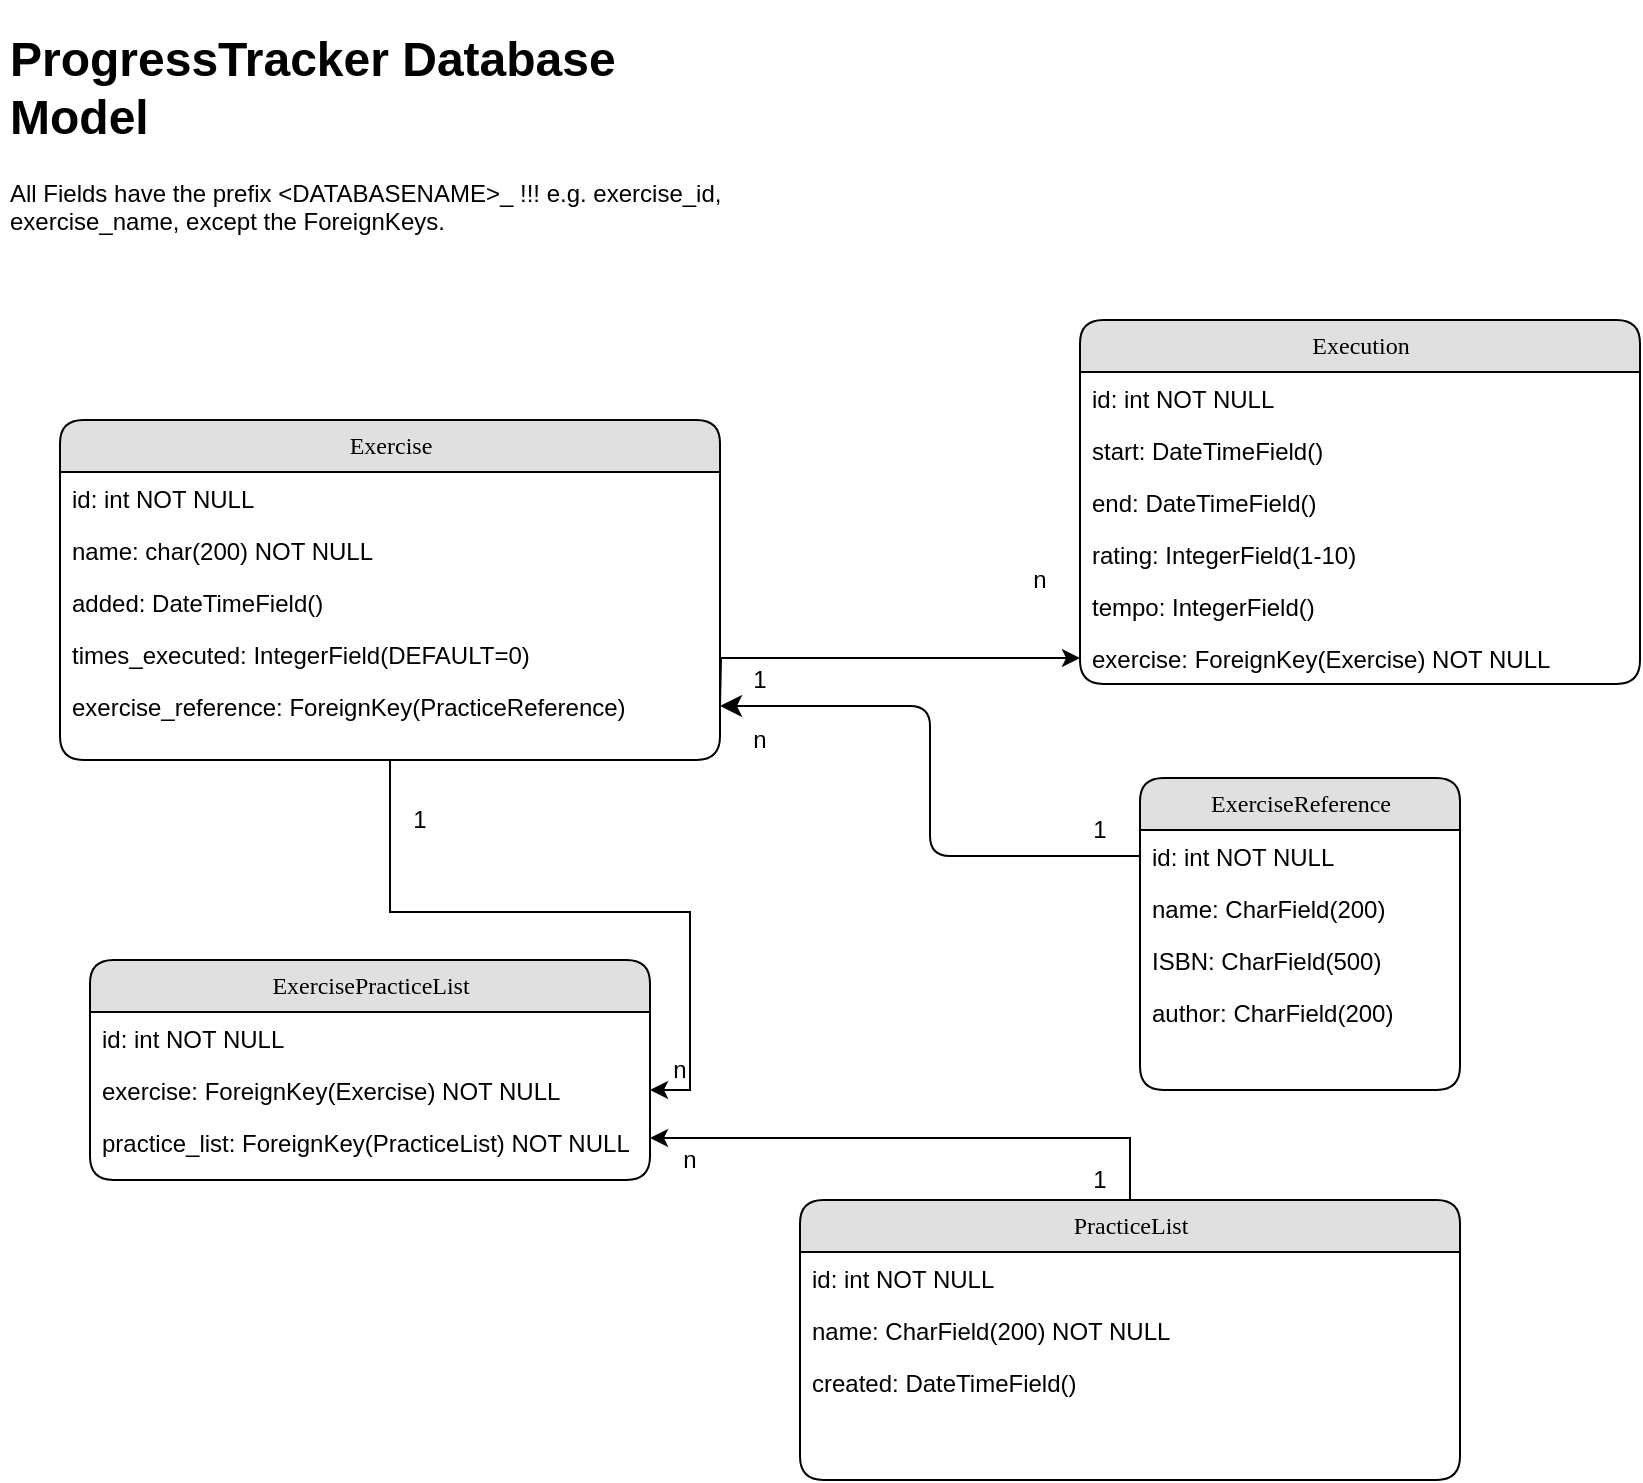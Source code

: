 <mxfile version="13.7.3" type="device"><diagram name="Page-1" id="b520641d-4fe3-3701-9064-5fc419738815"><mxGraphModel dx="1422" dy="745" grid="1" gridSize="10" guides="1" tooltips="1" connect="1" arrows="1" fold="1" page="1" pageScale="1" pageWidth="1100" pageHeight="850" background="#ffffff" math="0" shadow="0"><root><mxCell id="0"/><mxCell id="1" parent="0"/><mxCell id="21ea969265ad0168-40" style="edgeStyle=orthogonalEdgeStyle;html=1;exitX=0;exitY=0.5;entryX=1;entryY=0.5;labelBackgroundColor=none;startFill=0;startSize=8;endFill=1;endSize=8;fontFamily=Verdana;fontSize=12;entryDx=0;entryDy=0;" parent="1" source="21ea969265ad0168-11" target="XNIYWIunJ4vQ9GcUBSsQ-5" edge="1"><mxGeometry relative="1" as="geometry"/></mxCell><mxCell id="21ea969265ad0168-6" value="Exercise" style="swimlane;html=1;fontStyle=0;childLayout=stackLayout;horizontal=1;startSize=26;fillColor=#e0e0e0;horizontalStack=0;resizeParent=1;resizeLast=0;collapsible=1;marginBottom=0;swimlaneFillColor=#ffffff;align=center;rounded=1;shadow=0;comic=0;labelBackgroundColor=none;strokeWidth=1;fontFamily=Verdana;fontSize=12" parent="1" vertex="1"><mxGeometry x="50" y="220" width="330" height="170" as="geometry"/></mxCell><mxCell id="21ea969265ad0168-7" value="id: int NOT NULL" style="text;html=1;strokeColor=none;fillColor=none;spacingLeft=4;spacingRight=4;whiteSpace=wrap;overflow=hidden;rotatable=0;points=[[0,0.5],[1,0.5]];portConstraint=eastwest;" parent="21ea969265ad0168-6" vertex="1"><mxGeometry y="26" width="330" height="26" as="geometry"/></mxCell><mxCell id="21ea969265ad0168-8" value="name: char(200) NOT NULL" style="text;html=1;strokeColor=none;fillColor=none;spacingLeft=4;spacingRight=4;whiteSpace=wrap;overflow=hidden;rotatable=0;points=[[0,0.5],[1,0.5]];portConstraint=eastwest;" parent="21ea969265ad0168-6" vertex="1"><mxGeometry y="52" width="330" height="26" as="geometry"/></mxCell><mxCell id="21ea969265ad0168-9" value="added: DateTimeField()" style="text;html=1;strokeColor=none;fillColor=none;spacingLeft=4;spacingRight=4;whiteSpace=wrap;overflow=hidden;rotatable=0;points=[[0,0.5],[1,0.5]];portConstraint=eastwest;" parent="21ea969265ad0168-6" vertex="1"><mxGeometry y="78" width="330" height="26" as="geometry"/></mxCell><mxCell id="XNIYWIunJ4vQ9GcUBSsQ-1" value="times_executed: IntegerField(DEFAULT=0)" style="text;html=1;strokeColor=none;fillColor=none;spacingLeft=4;spacingRight=4;whiteSpace=wrap;overflow=hidden;rotatable=0;points=[[0,0.5],[1,0.5]];portConstraint=eastwest;" vertex="1" parent="21ea969265ad0168-6"><mxGeometry y="104" width="330" height="26" as="geometry"/></mxCell><mxCell id="XNIYWIunJ4vQ9GcUBSsQ-5" value="exercise_reference: ForeignKey(PracticeReference)" style="text;html=1;strokeColor=none;fillColor=none;spacingLeft=4;spacingRight=4;whiteSpace=wrap;overflow=hidden;rotatable=0;points=[[0,0.5],[1,0.5]];portConstraint=eastwest;" vertex="1" parent="21ea969265ad0168-6"><mxGeometry y="130" width="330" height="26" as="geometry"/></mxCell><mxCell id="XNIYWIunJ4vQ9GcUBSsQ-4" value="&lt;h1&gt;ProgressTracker Database Model&lt;/h1&gt;&lt;p&gt;All Fields have the prefix &amp;lt;DATABASENAME&amp;gt;_ !!! e.g. exercise_id, exercise_name, except the ForeignKeys.&lt;/p&gt;" style="text;html=1;strokeColor=none;fillColor=none;spacing=5;spacingTop=-20;whiteSpace=wrap;overflow=hidden;rounded=0;" vertex="1" parent="1"><mxGeometry x="20" y="20" width="370" height="120" as="geometry"/></mxCell><mxCell id="XNIYWIunJ4vQ9GcUBSsQ-11" value="1" style="text;html=1;strokeColor=none;fillColor=none;align=center;verticalAlign=middle;whiteSpace=wrap;rounded=0;" vertex="1" parent="1"><mxGeometry x="550" y="415" width="40" height="20" as="geometry"/></mxCell><mxCell id="XNIYWIunJ4vQ9GcUBSsQ-12" value="n" style="text;html=1;strokeColor=none;fillColor=none;align=center;verticalAlign=middle;whiteSpace=wrap;rounded=0;" vertex="1" parent="1"><mxGeometry x="380" y="370" width="40" height="20" as="geometry"/></mxCell><mxCell id="XNIYWIunJ4vQ9GcUBSsQ-19" style="edgeStyle=orthogonalEdgeStyle;rounded=0;orthogonalLoop=1;jettySize=auto;html=1;exitX=0.5;exitY=1;exitDx=0;exitDy=0;entryX=1;entryY=0.5;entryDx=0;entryDy=0;" edge="1" parent="1" source="21ea969265ad0168-6" target="XNIYWIunJ4vQ9GcUBSsQ-24"><mxGeometry relative="1" as="geometry"><mxPoint x="380" y="409.5" as="sourcePoint"/></mxGeometry></mxCell><mxCell id="XNIYWIunJ4vQ9GcUBSsQ-20" value="1" style="text;html=1;strokeColor=none;fillColor=none;align=center;verticalAlign=middle;whiteSpace=wrap;rounded=0;" vertex="1" parent="1"><mxGeometry x="210" y="410" width="40" height="20" as="geometry"/></mxCell><mxCell id="XNIYWIunJ4vQ9GcUBSsQ-21" value="n" style="text;html=1;strokeColor=none;fillColor=none;align=center;verticalAlign=middle;whiteSpace=wrap;rounded=0;" vertex="1" parent="1"><mxGeometry x="340" y="535" width="40" height="20" as="geometry"/></mxCell><mxCell id="XNIYWIunJ4vQ9GcUBSsQ-22" value="ExercisePracticeList" style="swimlane;html=1;fontStyle=0;childLayout=stackLayout;horizontal=1;startSize=26;fillColor=#e0e0e0;horizontalStack=0;resizeParent=1;resizeLast=0;collapsible=1;marginBottom=0;swimlaneFillColor=#ffffff;align=center;rounded=1;shadow=0;comic=0;labelBackgroundColor=none;strokeWidth=1;fontFamily=Verdana;fontSize=12" vertex="1" parent="1"><mxGeometry x="65" y="490" width="280" height="110" as="geometry"/></mxCell><mxCell id="XNIYWIunJ4vQ9GcUBSsQ-23" value="id: int NOT NULL" style="text;html=1;strokeColor=none;fillColor=none;spacingLeft=4;spacingRight=4;whiteSpace=wrap;overflow=hidden;rotatable=0;points=[[0,0.5],[1,0.5]];portConstraint=eastwest;" vertex="1" parent="XNIYWIunJ4vQ9GcUBSsQ-22"><mxGeometry y="26" width="280" height="26" as="geometry"/></mxCell><mxCell id="XNIYWIunJ4vQ9GcUBSsQ-24" value="exercise: ForeignKey(Exercise) NOT NULL" style="text;html=1;strokeColor=none;fillColor=none;spacingLeft=4;spacingRight=4;whiteSpace=wrap;overflow=hidden;rotatable=0;points=[[0,0.5],[1,0.5]];portConstraint=eastwest;" vertex="1" parent="XNIYWIunJ4vQ9GcUBSsQ-22"><mxGeometry y="52" width="280" height="26" as="geometry"/></mxCell><mxCell id="XNIYWIunJ4vQ9GcUBSsQ-25" value="practice_list: ForeignKey(PracticeList) NOT NULL" style="text;html=1;strokeColor=none;fillColor=none;spacingLeft=4;spacingRight=4;whiteSpace=wrap;overflow=hidden;rotatable=0;points=[[0,0.5],[1,0.5]];portConstraint=eastwest;" vertex="1" parent="XNIYWIunJ4vQ9GcUBSsQ-22"><mxGeometry y="78" width="280" height="22" as="geometry"/></mxCell><mxCell id="XNIYWIunJ4vQ9GcUBSsQ-13" value="PracticeList" style="swimlane;html=1;fontStyle=0;childLayout=stackLayout;horizontal=1;startSize=26;fillColor=#e0e0e0;horizontalStack=0;resizeParent=1;resizeLast=0;collapsible=1;marginBottom=0;swimlaneFillColor=#ffffff;align=center;rounded=1;shadow=0;comic=0;labelBackgroundColor=none;strokeWidth=1;fontFamily=Verdana;fontSize=12" vertex="1" parent="1"><mxGeometry x="420" y="610" width="330" height="140" as="geometry"/></mxCell><mxCell id="XNIYWIunJ4vQ9GcUBSsQ-14" value="id: int NOT NULL" style="text;html=1;strokeColor=none;fillColor=none;spacingLeft=4;spacingRight=4;whiteSpace=wrap;overflow=hidden;rotatable=0;points=[[0,0.5],[1,0.5]];portConstraint=eastwest;" vertex="1" parent="XNIYWIunJ4vQ9GcUBSsQ-13"><mxGeometry y="26" width="330" height="26" as="geometry"/></mxCell><mxCell id="XNIYWIunJ4vQ9GcUBSsQ-15" value="name: CharField(200) NOT NULL" style="text;html=1;strokeColor=none;fillColor=none;spacingLeft=4;spacingRight=4;whiteSpace=wrap;overflow=hidden;rotatable=0;points=[[0,0.5],[1,0.5]];portConstraint=eastwest;" vertex="1" parent="XNIYWIunJ4vQ9GcUBSsQ-13"><mxGeometry y="52" width="330" height="26" as="geometry"/></mxCell><mxCell id="XNIYWIunJ4vQ9GcUBSsQ-16" value="created: DateTimeField()" style="text;html=1;strokeColor=none;fillColor=none;spacingLeft=4;spacingRight=4;whiteSpace=wrap;overflow=hidden;rotatable=0;points=[[0,0.5],[1,0.5]];portConstraint=eastwest;" vertex="1" parent="XNIYWIunJ4vQ9GcUBSsQ-13"><mxGeometry y="78" width="330" height="22" as="geometry"/></mxCell><mxCell id="XNIYWIunJ4vQ9GcUBSsQ-27" style="edgeStyle=orthogonalEdgeStyle;rounded=0;orthogonalLoop=1;jettySize=auto;html=1;entryX=1;entryY=0.5;entryDx=0;entryDy=0;exitX=0.5;exitY=0;exitDx=0;exitDy=0;" edge="1" parent="1" source="XNIYWIunJ4vQ9GcUBSsQ-13" target="XNIYWIunJ4vQ9GcUBSsQ-25"><mxGeometry relative="1" as="geometry"><mxPoint x="420" y="721" as="sourcePoint"/></mxGeometry></mxCell><mxCell id="XNIYWIunJ4vQ9GcUBSsQ-28" value="n" style="text;html=1;strokeColor=none;fillColor=none;align=center;verticalAlign=middle;whiteSpace=wrap;rounded=0;" vertex="1" parent="1"><mxGeometry x="345" y="580" width="40" height="20" as="geometry"/></mxCell><mxCell id="XNIYWIunJ4vQ9GcUBSsQ-30" value="1" style="text;html=1;strokeColor=none;fillColor=none;align=center;verticalAlign=middle;whiteSpace=wrap;rounded=0;" vertex="1" parent="1"><mxGeometry x="550" y="590" width="40" height="20" as="geometry"/></mxCell><mxCell id="XNIYWIunJ4vQ9GcUBSsQ-34" style="edgeStyle=orthogonalEdgeStyle;rounded=0;orthogonalLoop=1;jettySize=auto;html=1;entryX=0;entryY=0.5;entryDx=0;entryDy=0;" edge="1" parent="1" target="XNIYWIunJ4vQ9GcUBSsQ-33"><mxGeometry relative="1" as="geometry"><mxPoint x="380" y="363" as="sourcePoint"/></mxGeometry></mxCell><mxCell id="21ea969265ad0168-10" value="ExerciseReference" style="swimlane;html=1;fontStyle=0;childLayout=stackLayout;horizontal=1;startSize=26;fillColor=#e0e0e0;horizontalStack=0;resizeParent=1;resizeLast=0;collapsible=1;marginBottom=0;swimlaneFillColor=#ffffff;align=center;rounded=1;shadow=0;comic=0;labelBackgroundColor=none;strokeWidth=1;fontFamily=Verdana;fontSize=12" parent="1" vertex="1"><mxGeometry x="590" y="399" width="160" height="156" as="geometry"/></mxCell><mxCell id="21ea969265ad0168-11" value="id: int NOT NULL" style="text;html=1;strokeColor=none;fillColor=none;spacingLeft=4;spacingRight=4;whiteSpace=wrap;overflow=hidden;rotatable=0;points=[[0,0.5],[1,0.5]];portConstraint=eastwest;" parent="21ea969265ad0168-10" vertex="1"><mxGeometry y="26" width="160" height="26" as="geometry"/></mxCell><mxCell id="21ea969265ad0168-12" value="name: CharField(200)" style="text;html=1;strokeColor=none;fillColor=none;spacingLeft=4;spacingRight=4;whiteSpace=wrap;overflow=hidden;rotatable=0;points=[[0,0.5],[1,0.5]];portConstraint=eastwest;" parent="21ea969265ad0168-10" vertex="1"><mxGeometry y="52" width="160" height="26" as="geometry"/></mxCell><mxCell id="21ea969265ad0168-52" value="ISBN: CharField(500)" style="text;html=1;strokeColor=none;fillColor=none;spacingLeft=4;spacingRight=4;whiteSpace=wrap;overflow=hidden;rotatable=0;points=[[0,0.5],[1,0.5]];portConstraint=eastwest;" parent="21ea969265ad0168-10" vertex="1"><mxGeometry y="78" width="160" height="26" as="geometry"/></mxCell><mxCell id="21ea969265ad0168-13" value="author: CharField(200)" style="text;html=1;strokeColor=none;fillColor=none;spacingLeft=4;spacingRight=4;whiteSpace=wrap;overflow=hidden;rotatable=0;points=[[0,0.5],[1,0.5]];portConstraint=eastwest;" parent="21ea969265ad0168-10" vertex="1"><mxGeometry y="104" width="160" height="26" as="geometry"/></mxCell><mxCell id="XNIYWIunJ4vQ9GcUBSsQ-6" value="Execution" style="swimlane;html=1;fontStyle=0;childLayout=stackLayout;horizontal=1;startSize=26;fillColor=#e0e0e0;horizontalStack=0;resizeParent=1;resizeLast=0;collapsible=1;marginBottom=0;swimlaneFillColor=#ffffff;align=center;rounded=1;shadow=0;comic=0;labelBackgroundColor=none;strokeWidth=1;fontFamily=Verdana;fontSize=12" vertex="1" parent="1"><mxGeometry x="560" y="170" width="280" height="182" as="geometry"/></mxCell><mxCell id="XNIYWIunJ4vQ9GcUBSsQ-7" value="id: int NOT NULL" style="text;html=1;strokeColor=none;fillColor=none;spacingLeft=4;spacingRight=4;whiteSpace=wrap;overflow=hidden;rotatable=0;points=[[0,0.5],[1,0.5]];portConstraint=eastwest;" vertex="1" parent="XNIYWIunJ4vQ9GcUBSsQ-6"><mxGeometry y="26" width="280" height="26" as="geometry"/></mxCell><mxCell id="XNIYWIunJ4vQ9GcUBSsQ-8" value="start: DateTimeField()" style="text;html=1;strokeColor=none;fillColor=none;spacingLeft=4;spacingRight=4;whiteSpace=wrap;overflow=hidden;rotatable=0;points=[[0,0.5],[1,0.5]];portConstraint=eastwest;" vertex="1" parent="XNIYWIunJ4vQ9GcUBSsQ-6"><mxGeometry y="52" width="280" height="26" as="geometry"/></mxCell><mxCell id="XNIYWIunJ4vQ9GcUBSsQ-9" value="end: DateTimeField()" style="text;html=1;strokeColor=none;fillColor=none;spacingLeft=4;spacingRight=4;whiteSpace=wrap;overflow=hidden;rotatable=0;points=[[0,0.5],[1,0.5]];portConstraint=eastwest;" vertex="1" parent="XNIYWIunJ4vQ9GcUBSsQ-6"><mxGeometry y="78" width="280" height="26" as="geometry"/></mxCell><mxCell id="XNIYWIunJ4vQ9GcUBSsQ-32" value="rating: IntegerField(1-10)" style="text;html=1;strokeColor=none;fillColor=none;spacingLeft=4;spacingRight=4;whiteSpace=wrap;overflow=hidden;rotatable=0;points=[[0,0.5],[1,0.5]];portConstraint=eastwest;" vertex="1" parent="XNIYWIunJ4vQ9GcUBSsQ-6"><mxGeometry y="104" width="280" height="26" as="geometry"/></mxCell><mxCell id="XNIYWIunJ4vQ9GcUBSsQ-37" value="tempo: IntegerField()" style="text;html=1;strokeColor=none;fillColor=none;spacingLeft=4;spacingRight=4;whiteSpace=wrap;overflow=hidden;rotatable=0;points=[[0,0.5],[1,0.5]];portConstraint=eastwest;" vertex="1" parent="XNIYWIunJ4vQ9GcUBSsQ-6"><mxGeometry y="130" width="280" height="26" as="geometry"/></mxCell><mxCell id="XNIYWIunJ4vQ9GcUBSsQ-33" value="exercise: ForeignKey(Exercise) NOT NULL" style="text;html=1;strokeColor=none;fillColor=none;spacingLeft=4;spacingRight=4;whiteSpace=wrap;overflow=hidden;rotatable=0;points=[[0,0.5],[1,0.5]];portConstraint=eastwest;" vertex="1" parent="XNIYWIunJ4vQ9GcUBSsQ-6"><mxGeometry y="156" width="280" height="26" as="geometry"/></mxCell><mxCell id="XNIYWIunJ4vQ9GcUBSsQ-35" value="1" style="text;html=1;strokeColor=none;fillColor=none;align=center;verticalAlign=middle;whiteSpace=wrap;rounded=0;" vertex="1" parent="1"><mxGeometry x="380" y="340" width="40" height="20" as="geometry"/></mxCell><mxCell id="XNIYWIunJ4vQ9GcUBSsQ-36" value="n" style="text;html=1;strokeColor=none;fillColor=none;align=center;verticalAlign=middle;whiteSpace=wrap;rounded=0;" vertex="1" parent="1"><mxGeometry x="520" y="290" width="40" height="20" as="geometry"/></mxCell></root></mxGraphModel></diagram></mxfile>